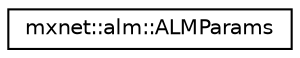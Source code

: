 digraph "Graphical Class Hierarchy"
{
 // LATEX_PDF_SIZE
  edge [fontname="Helvetica",fontsize="10",labelfontname="Helvetica",labelfontsize="10"];
  node [fontname="Helvetica",fontsize="10",shape=record];
  rankdir="LR";
  Node0 [label="mxnet::alm::ALMParams",height=0.2,width=0.4,color="black", fillcolor="white", style="filled",URL="$structmxnet_1_1alm_1_1ALMParams.html",tooltip="A singleton flag, set and read by MXSetOptimizeLayout and MXGetOptimizeLayout."];
}
